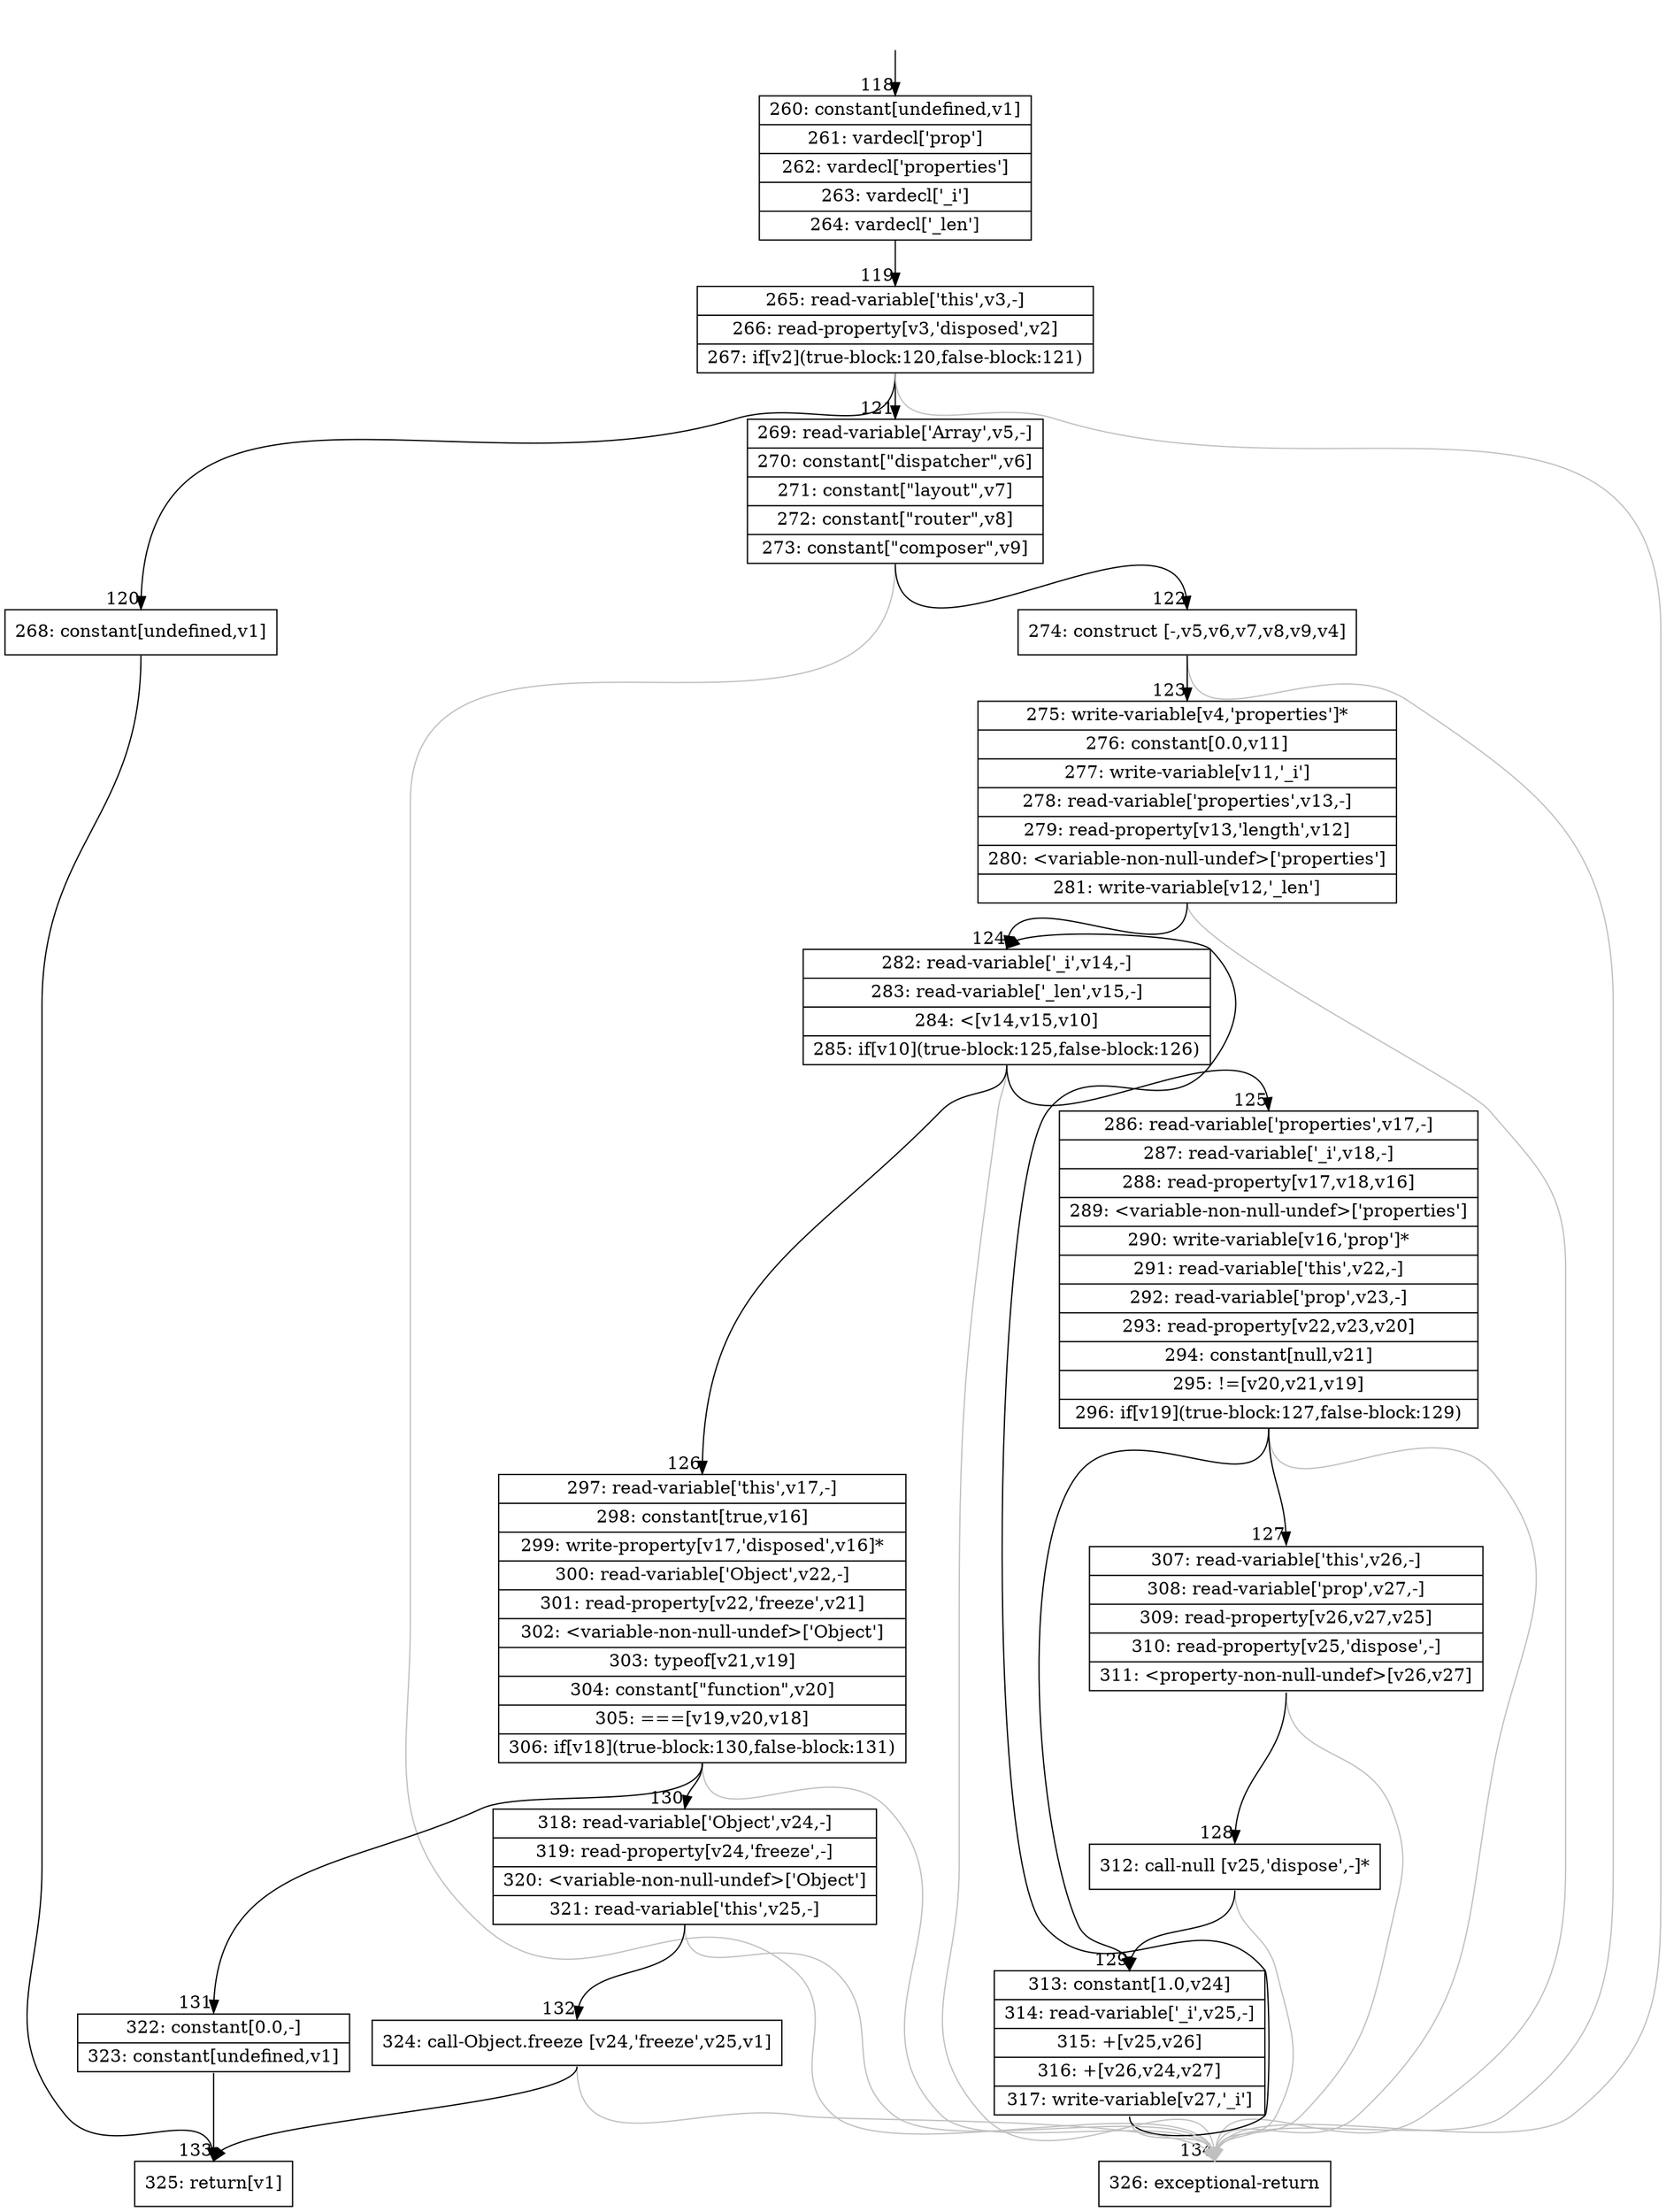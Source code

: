 digraph {
rankdir="TD"
BB_entry18[shape=none,label=""];
BB_entry18 -> BB118 [tailport=s, headport=n, headlabel="    118"]
BB118 [shape=record label="{260: constant[undefined,v1]|261: vardecl['prop']|262: vardecl['properties']|263: vardecl['_i']|264: vardecl['_len']}" ] 
BB118 -> BB119 [tailport=s, headport=n, headlabel="      119"]
BB119 [shape=record label="{265: read-variable['this',v3,-]|266: read-property[v3,'disposed',v2]|267: if[v2](true-block:120,false-block:121)}" ] 
BB119 -> BB120 [tailport=s, headport=n, headlabel="      120"]
BB119 -> BB121 [tailport=s, headport=n, headlabel="      121"]
BB119 -> BB134 [tailport=s, headport=n, color=gray, headlabel="      134"]
BB120 [shape=record label="{268: constant[undefined,v1]}" ] 
BB120 -> BB133 [tailport=s, headport=n, headlabel="      133"]
BB121 [shape=record label="{269: read-variable['Array',v5,-]|270: constant[\"dispatcher\",v6]|271: constant[\"layout\",v7]|272: constant[\"router\",v8]|273: constant[\"composer\",v9]}" ] 
BB121 -> BB122 [tailport=s, headport=n, headlabel="      122"]
BB121 -> BB134 [tailport=s, headport=n, color=gray]
BB122 [shape=record label="{274: construct [-,v5,v6,v7,v8,v9,v4]}" ] 
BB122 -> BB123 [tailport=s, headport=n, headlabel="      123"]
BB122 -> BB134 [tailport=s, headport=n, color=gray]
BB123 [shape=record label="{275: write-variable[v4,'properties']*|276: constant[0.0,v11]|277: write-variable[v11,'_i']|278: read-variable['properties',v13,-]|279: read-property[v13,'length',v12]|280: \<variable-non-null-undef\>['properties']|281: write-variable[v12,'_len']}" ] 
BB123 -> BB124 [tailport=s, headport=n, headlabel="      124"]
BB123 -> BB134 [tailport=s, headport=n, color=gray]
BB124 [shape=record label="{282: read-variable['_i',v14,-]|283: read-variable['_len',v15,-]|284: \<[v14,v15,v10]|285: if[v10](true-block:125,false-block:126)}" ] 
BB124 -> BB125 [tailport=s, headport=n, headlabel="      125"]
BB124 -> BB126 [tailport=s, headport=n, headlabel="      126"]
BB124 -> BB134 [tailport=s, headport=n, color=gray]
BB125 [shape=record label="{286: read-variable['properties',v17,-]|287: read-variable['_i',v18,-]|288: read-property[v17,v18,v16]|289: \<variable-non-null-undef\>['properties']|290: write-variable[v16,'prop']*|291: read-variable['this',v22,-]|292: read-variable['prop',v23,-]|293: read-property[v22,v23,v20]|294: constant[null,v21]|295: !=[v20,v21,v19]|296: if[v19](true-block:127,false-block:129)}" ] 
BB125 -> BB127 [tailport=s, headport=n, headlabel="      127"]
BB125 -> BB129 [tailport=s, headport=n, headlabel="      129"]
BB125 -> BB134 [tailport=s, headport=n, color=gray]
BB126 [shape=record label="{297: read-variable['this',v17,-]|298: constant[true,v16]|299: write-property[v17,'disposed',v16]*|300: read-variable['Object',v22,-]|301: read-property[v22,'freeze',v21]|302: \<variable-non-null-undef\>['Object']|303: typeof[v21,v19]|304: constant[\"function\",v20]|305: ===[v19,v20,v18]|306: if[v18](true-block:130,false-block:131)}" ] 
BB126 -> BB130 [tailport=s, headport=n, headlabel="      130"]
BB126 -> BB131 [tailport=s, headport=n, headlabel="      131"]
BB126 -> BB134 [tailport=s, headport=n, color=gray]
BB127 [shape=record label="{307: read-variable['this',v26,-]|308: read-variable['prop',v27,-]|309: read-property[v26,v27,v25]|310: read-property[v25,'dispose',-]|311: \<property-non-null-undef\>[v26,v27]}" ] 
BB127 -> BB128 [tailport=s, headport=n, headlabel="      128"]
BB127 -> BB134 [tailport=s, headport=n, color=gray]
BB128 [shape=record label="{312: call-null [v25,'dispose',-]*}" ] 
BB128 -> BB129 [tailport=s, headport=n]
BB128 -> BB134 [tailport=s, headport=n, color=gray]
BB129 [shape=record label="{313: constant[1.0,v24]|314: read-variable['_i',v25,-]|315: +[v25,v26]|316: +[v26,v24,v27]|317: write-variable[v27,'_i']}" ] 
BB129 -> BB124 [tailport=s, headport=n]
BB129 -> BB134 [tailport=s, headport=n, color=gray]
BB130 [shape=record label="{318: read-variable['Object',v24,-]|319: read-property[v24,'freeze',-]|320: \<variable-non-null-undef\>['Object']|321: read-variable['this',v25,-]}" ] 
BB130 -> BB132 [tailport=s, headport=n, headlabel="      132"]
BB130 -> BB134 [tailport=s, headport=n, color=gray]
BB131 [shape=record label="{322: constant[0.0,-]|323: constant[undefined,v1]}" ] 
BB131 -> BB133 [tailport=s, headport=n]
BB132 [shape=record label="{324: call-Object.freeze [v24,'freeze',v25,v1]}" ] 
BB132 -> BB133 [tailport=s, headport=n]
BB132 -> BB134 [tailport=s, headport=n, color=gray]
BB133 [shape=record label="{325: return[v1]}" ] 
BB134 [shape=record label="{326: exceptional-return}" ] 
//#$~ 147
}
